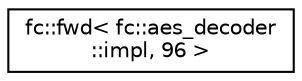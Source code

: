 digraph "Graphical Class Hierarchy"
{
  edge [fontname="Helvetica",fontsize="10",labelfontname="Helvetica",labelfontsize="10"];
  node [fontname="Helvetica",fontsize="10",shape=record];
  rankdir="LR";
  Node0 [label="fc::fwd\< fc::aes_decoder\l::impl, 96 \>",height=0.2,width=0.4,color="black", fillcolor="white", style="filled",URL="$classfc_1_1fwd.html"];
}
